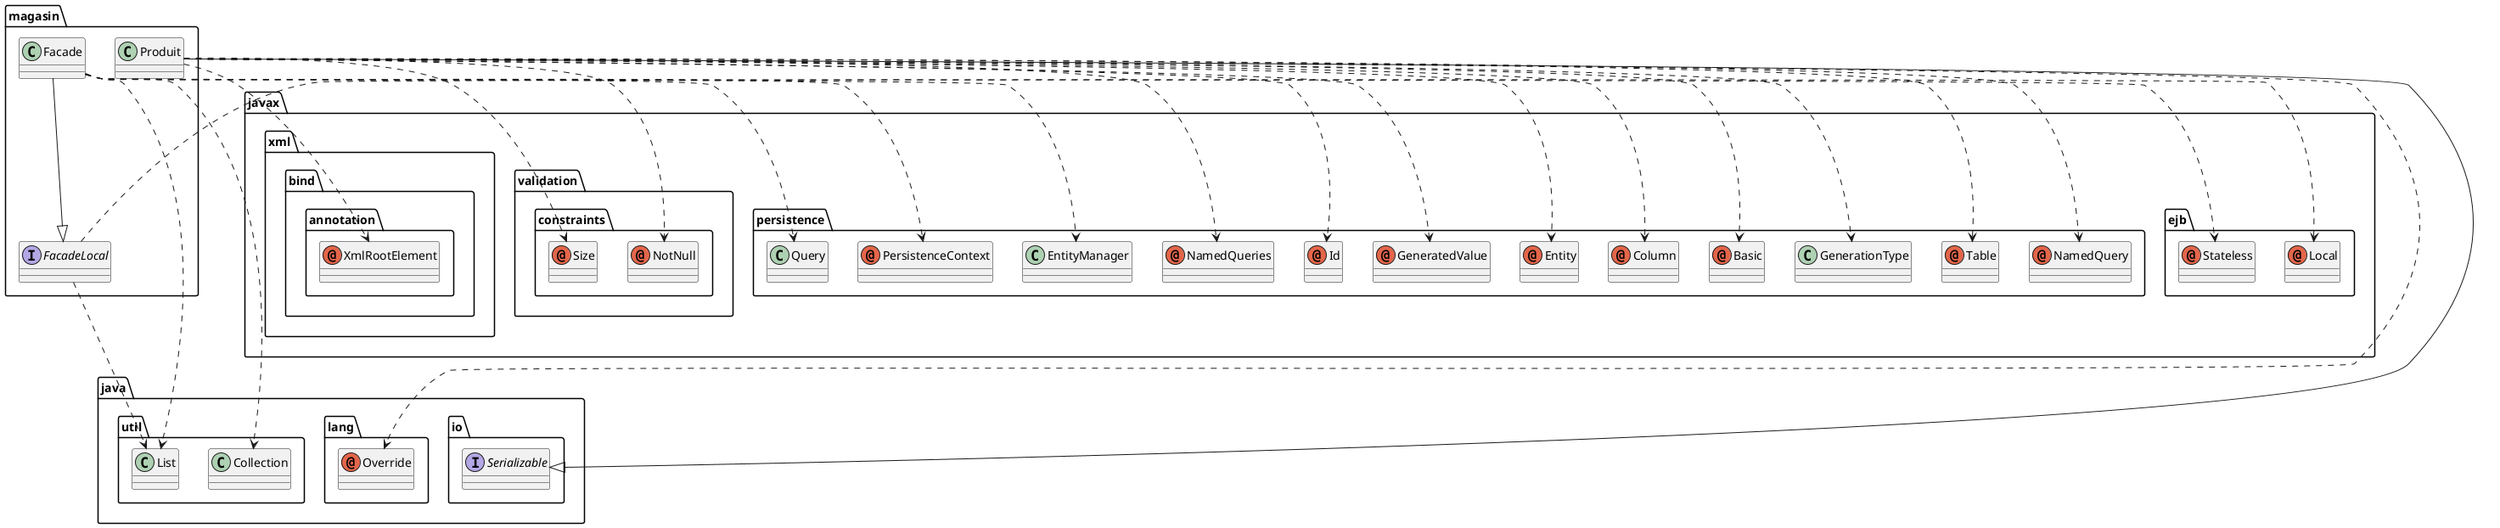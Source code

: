 @startuml
annotation java.lang.Override
annotation javax.ejb.Local
annotation javax.ejb.Stateless
annotation javax.persistence.Basic
annotation javax.persistence.Column
annotation javax.persistence.Entity
annotation javax.persistence.GeneratedValue
annotation javax.persistence.Id
annotation javax.persistence.NamedQueries
annotation javax.persistence.NamedQuery
annotation javax.persistence.PersistenceContext
annotation javax.persistence.Table
annotation javax.validation.constraints.NotNull
annotation javax.validation.constraints.Size
annotation javax.xml.bind.annotation.XmlRootElement
class java.util.Collection
class java.util.List
class javax.persistence.EntityManager
class javax.persistence.GenerationType
class javax.persistence.Query
class magasin.Facade
class magasin.Produit
interface java.io.Serializable
interface magasin.FacadeLocal
magasin.Facade ..> javax.ejb.Stateless
magasin.Facade ..> javax.persistence.PersistenceContext
magasin.Facade ..> java.util.Collection
magasin.Facade ..> java.util.List
magasin.Facade ..> javax.persistence.EntityManager
magasin.Facade ..> javax.persistence.Query
magasin.Facade --|> magasin.FacadeLocal
magasin.Produit ..> java.lang.Override
magasin.Produit ..> javax.persistence.Basic
magasin.Produit ..> javax.persistence.Column
magasin.Produit ..> javax.persistence.Entity
magasin.Produit ..> javax.persistence.GeneratedValue
magasin.Produit ..> javax.persistence.Id
magasin.Produit ..> javax.persistence.NamedQueries
magasin.Produit ..> javax.persistence.NamedQuery
magasin.Produit ..> javax.persistence.Table
magasin.Produit ..> javax.validation.constraints.NotNull
magasin.Produit ..> javax.validation.constraints.Size
magasin.Produit ..> javax.xml.bind.annotation.XmlRootElement
magasin.Produit ..> javax.persistence.GenerationType
magasin.Produit --|> java.io.Serializable
magasin.FacadeLocal ..> javax.ejb.Local
magasin.FacadeLocal ..> java.util.List
@enduml